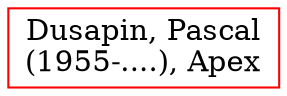 // Notice UMLRM0144
digraph UMLRM0144 {
	node [align=left shape=rect]
	size="20,20"
	rankdir=BT
	UMLRM0144 [label="Dusapin, Pascal
(1955-....), Apex" color=red]
}
